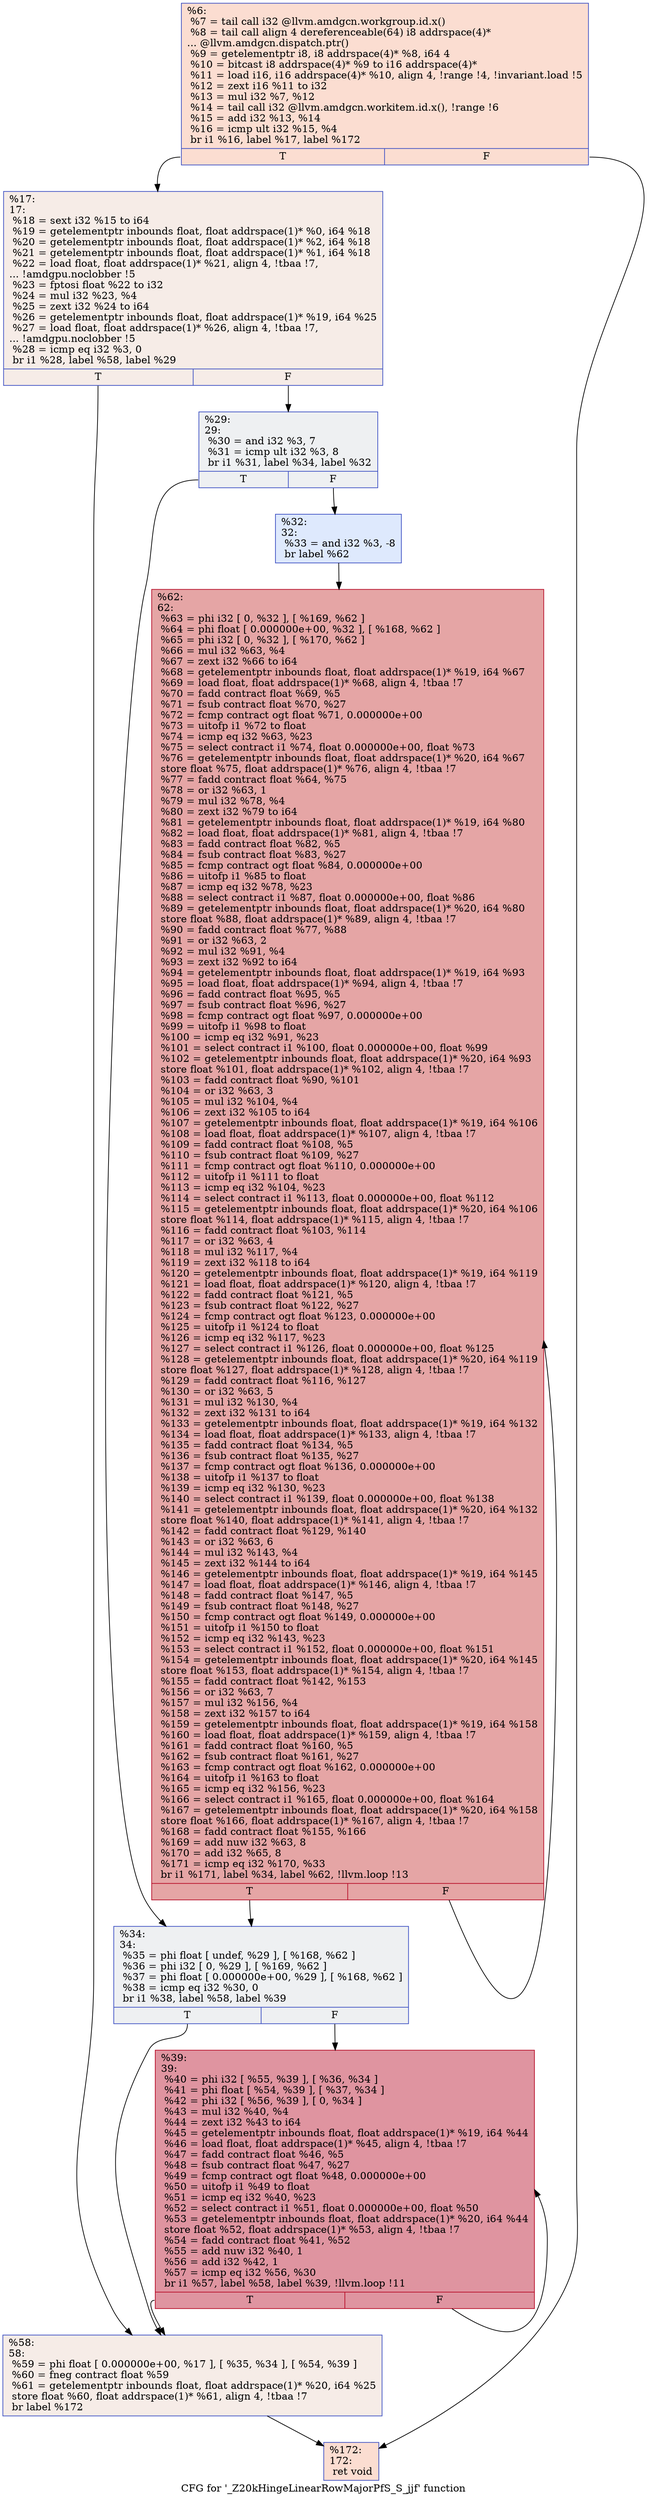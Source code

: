 digraph "CFG for '_Z20kHingeLinearRowMajorPfS_S_jjf' function" {
	label="CFG for '_Z20kHingeLinearRowMajorPfS_S_jjf' function";

	Node0x4b8eec0 [shape=record,color="#3d50c3ff", style=filled, fillcolor="#f7b39670",label="{%6:\l  %7 = tail call i32 @llvm.amdgcn.workgroup.id.x()\l  %8 = tail call align 4 dereferenceable(64) i8 addrspace(4)*\l... @llvm.amdgcn.dispatch.ptr()\l  %9 = getelementptr i8, i8 addrspace(4)* %8, i64 4\l  %10 = bitcast i8 addrspace(4)* %9 to i16 addrspace(4)*\l  %11 = load i16, i16 addrspace(4)* %10, align 4, !range !4, !invariant.load !5\l  %12 = zext i16 %11 to i32\l  %13 = mul i32 %7, %12\l  %14 = tail call i32 @llvm.amdgcn.workitem.id.x(), !range !6\l  %15 = add i32 %13, %14\l  %16 = icmp ult i32 %15, %4\l  br i1 %16, label %17, label %172\l|{<s0>T|<s1>F}}"];
	Node0x4b8eec0:s0 -> Node0x4b8f310;
	Node0x4b8eec0:s1 -> Node0x4b90ee0;
	Node0x4b8f310 [shape=record,color="#3d50c3ff", style=filled, fillcolor="#ead5c970",label="{%17:\l17:                                               \l  %18 = sext i32 %15 to i64\l  %19 = getelementptr inbounds float, float addrspace(1)* %0, i64 %18\l  %20 = getelementptr inbounds float, float addrspace(1)* %2, i64 %18\l  %21 = getelementptr inbounds float, float addrspace(1)* %1, i64 %18\l  %22 = load float, float addrspace(1)* %21, align 4, !tbaa !7,\l... !amdgpu.noclobber !5\l  %23 = fptosi float %22 to i32\l  %24 = mul i32 %23, %4\l  %25 = zext i32 %24 to i64\l  %26 = getelementptr inbounds float, float addrspace(1)* %19, i64 %25\l  %27 = load float, float addrspace(1)* %26, align 4, !tbaa !7,\l... !amdgpu.noclobber !5\l  %28 = icmp eq i32 %3, 0\l  br i1 %28, label %58, label %29\l|{<s0>T|<s1>F}}"];
	Node0x4b8f310:s0 -> Node0x4b923d0;
	Node0x4b8f310:s1 -> Node0x4b92460;
	Node0x4b92460 [shape=record,color="#3d50c3ff", style=filled, fillcolor="#d9dce170",label="{%29:\l29:                                               \l  %30 = and i32 %3, 7\l  %31 = icmp ult i32 %3, 8\l  br i1 %31, label %34, label %32\l|{<s0>T|<s1>F}}"];
	Node0x4b92460:s0 -> Node0x4b92720;
	Node0x4b92460:s1 -> Node0x4b92770;
	Node0x4b92770 [shape=record,color="#3d50c3ff", style=filled, fillcolor="#b5cdfa70",label="{%32:\l32:                                               \l  %33 = and i32 %3, -8\l  br label %62\l}"];
	Node0x4b92770 -> Node0x4b90e90;
	Node0x4b92720 [shape=record,color="#3d50c3ff", style=filled, fillcolor="#d9dce170",label="{%34:\l34:                                               \l  %35 = phi float [ undef, %29 ], [ %168, %62 ]\l  %36 = phi i32 [ 0, %29 ], [ %169, %62 ]\l  %37 = phi float [ 0.000000e+00, %29 ], [ %168, %62 ]\l  %38 = icmp eq i32 %30, 0\l  br i1 %38, label %58, label %39\l|{<s0>T|<s1>F}}"];
	Node0x4b92720:s0 -> Node0x4b923d0;
	Node0x4b92720:s1 -> Node0x4b93ce0;
	Node0x4b93ce0 [shape=record,color="#b70d28ff", style=filled, fillcolor="#b70d2870",label="{%39:\l39:                                               \l  %40 = phi i32 [ %55, %39 ], [ %36, %34 ]\l  %41 = phi float [ %54, %39 ], [ %37, %34 ]\l  %42 = phi i32 [ %56, %39 ], [ 0, %34 ]\l  %43 = mul i32 %40, %4\l  %44 = zext i32 %43 to i64\l  %45 = getelementptr inbounds float, float addrspace(1)* %19, i64 %44\l  %46 = load float, float addrspace(1)* %45, align 4, !tbaa !7\l  %47 = fadd contract float %46, %5\l  %48 = fsub contract float %47, %27\l  %49 = fcmp contract ogt float %48, 0.000000e+00\l  %50 = uitofp i1 %49 to float\l  %51 = icmp eq i32 %40, %23\l  %52 = select contract i1 %51, float 0.000000e+00, float %50\l  %53 = getelementptr inbounds float, float addrspace(1)* %20, i64 %44\l  store float %52, float addrspace(1)* %53, align 4, !tbaa !7\l  %54 = fadd contract float %41, %52\l  %55 = add nuw i32 %40, 1\l  %56 = add i32 %42, 1\l  %57 = icmp eq i32 %56, %30\l  br i1 %57, label %58, label %39, !llvm.loop !11\l|{<s0>T|<s1>F}}"];
	Node0x4b93ce0:s0 -> Node0x4b923d0;
	Node0x4b93ce0:s1 -> Node0x4b93ce0;
	Node0x4b923d0 [shape=record,color="#3d50c3ff", style=filled, fillcolor="#ead5c970",label="{%58:\l58:                                               \l  %59 = phi float [ 0.000000e+00, %17 ], [ %35, %34 ], [ %54, %39 ]\l  %60 = fneg contract float %59\l  %61 = getelementptr inbounds float, float addrspace(1)* %20, i64 %25\l  store float %60, float addrspace(1)* %61, align 4, !tbaa !7\l  br label %172\l}"];
	Node0x4b923d0 -> Node0x4b90ee0;
	Node0x4b90e90 [shape=record,color="#b70d28ff", style=filled, fillcolor="#c5333470",label="{%62:\l62:                                               \l  %63 = phi i32 [ 0, %32 ], [ %169, %62 ]\l  %64 = phi float [ 0.000000e+00, %32 ], [ %168, %62 ]\l  %65 = phi i32 [ 0, %32 ], [ %170, %62 ]\l  %66 = mul i32 %63, %4\l  %67 = zext i32 %66 to i64\l  %68 = getelementptr inbounds float, float addrspace(1)* %19, i64 %67\l  %69 = load float, float addrspace(1)* %68, align 4, !tbaa !7\l  %70 = fadd contract float %69, %5\l  %71 = fsub contract float %70, %27\l  %72 = fcmp contract ogt float %71, 0.000000e+00\l  %73 = uitofp i1 %72 to float\l  %74 = icmp eq i32 %63, %23\l  %75 = select contract i1 %74, float 0.000000e+00, float %73\l  %76 = getelementptr inbounds float, float addrspace(1)* %20, i64 %67\l  store float %75, float addrspace(1)* %76, align 4, !tbaa !7\l  %77 = fadd contract float %64, %75\l  %78 = or i32 %63, 1\l  %79 = mul i32 %78, %4\l  %80 = zext i32 %79 to i64\l  %81 = getelementptr inbounds float, float addrspace(1)* %19, i64 %80\l  %82 = load float, float addrspace(1)* %81, align 4, !tbaa !7\l  %83 = fadd contract float %82, %5\l  %84 = fsub contract float %83, %27\l  %85 = fcmp contract ogt float %84, 0.000000e+00\l  %86 = uitofp i1 %85 to float\l  %87 = icmp eq i32 %78, %23\l  %88 = select contract i1 %87, float 0.000000e+00, float %86\l  %89 = getelementptr inbounds float, float addrspace(1)* %20, i64 %80\l  store float %88, float addrspace(1)* %89, align 4, !tbaa !7\l  %90 = fadd contract float %77, %88\l  %91 = or i32 %63, 2\l  %92 = mul i32 %91, %4\l  %93 = zext i32 %92 to i64\l  %94 = getelementptr inbounds float, float addrspace(1)* %19, i64 %93\l  %95 = load float, float addrspace(1)* %94, align 4, !tbaa !7\l  %96 = fadd contract float %95, %5\l  %97 = fsub contract float %96, %27\l  %98 = fcmp contract ogt float %97, 0.000000e+00\l  %99 = uitofp i1 %98 to float\l  %100 = icmp eq i32 %91, %23\l  %101 = select contract i1 %100, float 0.000000e+00, float %99\l  %102 = getelementptr inbounds float, float addrspace(1)* %20, i64 %93\l  store float %101, float addrspace(1)* %102, align 4, !tbaa !7\l  %103 = fadd contract float %90, %101\l  %104 = or i32 %63, 3\l  %105 = mul i32 %104, %4\l  %106 = zext i32 %105 to i64\l  %107 = getelementptr inbounds float, float addrspace(1)* %19, i64 %106\l  %108 = load float, float addrspace(1)* %107, align 4, !tbaa !7\l  %109 = fadd contract float %108, %5\l  %110 = fsub contract float %109, %27\l  %111 = fcmp contract ogt float %110, 0.000000e+00\l  %112 = uitofp i1 %111 to float\l  %113 = icmp eq i32 %104, %23\l  %114 = select contract i1 %113, float 0.000000e+00, float %112\l  %115 = getelementptr inbounds float, float addrspace(1)* %20, i64 %106\l  store float %114, float addrspace(1)* %115, align 4, !tbaa !7\l  %116 = fadd contract float %103, %114\l  %117 = or i32 %63, 4\l  %118 = mul i32 %117, %4\l  %119 = zext i32 %118 to i64\l  %120 = getelementptr inbounds float, float addrspace(1)* %19, i64 %119\l  %121 = load float, float addrspace(1)* %120, align 4, !tbaa !7\l  %122 = fadd contract float %121, %5\l  %123 = fsub contract float %122, %27\l  %124 = fcmp contract ogt float %123, 0.000000e+00\l  %125 = uitofp i1 %124 to float\l  %126 = icmp eq i32 %117, %23\l  %127 = select contract i1 %126, float 0.000000e+00, float %125\l  %128 = getelementptr inbounds float, float addrspace(1)* %20, i64 %119\l  store float %127, float addrspace(1)* %128, align 4, !tbaa !7\l  %129 = fadd contract float %116, %127\l  %130 = or i32 %63, 5\l  %131 = mul i32 %130, %4\l  %132 = zext i32 %131 to i64\l  %133 = getelementptr inbounds float, float addrspace(1)* %19, i64 %132\l  %134 = load float, float addrspace(1)* %133, align 4, !tbaa !7\l  %135 = fadd contract float %134, %5\l  %136 = fsub contract float %135, %27\l  %137 = fcmp contract ogt float %136, 0.000000e+00\l  %138 = uitofp i1 %137 to float\l  %139 = icmp eq i32 %130, %23\l  %140 = select contract i1 %139, float 0.000000e+00, float %138\l  %141 = getelementptr inbounds float, float addrspace(1)* %20, i64 %132\l  store float %140, float addrspace(1)* %141, align 4, !tbaa !7\l  %142 = fadd contract float %129, %140\l  %143 = or i32 %63, 6\l  %144 = mul i32 %143, %4\l  %145 = zext i32 %144 to i64\l  %146 = getelementptr inbounds float, float addrspace(1)* %19, i64 %145\l  %147 = load float, float addrspace(1)* %146, align 4, !tbaa !7\l  %148 = fadd contract float %147, %5\l  %149 = fsub contract float %148, %27\l  %150 = fcmp contract ogt float %149, 0.000000e+00\l  %151 = uitofp i1 %150 to float\l  %152 = icmp eq i32 %143, %23\l  %153 = select contract i1 %152, float 0.000000e+00, float %151\l  %154 = getelementptr inbounds float, float addrspace(1)* %20, i64 %145\l  store float %153, float addrspace(1)* %154, align 4, !tbaa !7\l  %155 = fadd contract float %142, %153\l  %156 = or i32 %63, 7\l  %157 = mul i32 %156, %4\l  %158 = zext i32 %157 to i64\l  %159 = getelementptr inbounds float, float addrspace(1)* %19, i64 %158\l  %160 = load float, float addrspace(1)* %159, align 4, !tbaa !7\l  %161 = fadd contract float %160, %5\l  %162 = fsub contract float %161, %27\l  %163 = fcmp contract ogt float %162, 0.000000e+00\l  %164 = uitofp i1 %163 to float\l  %165 = icmp eq i32 %156, %23\l  %166 = select contract i1 %165, float 0.000000e+00, float %164\l  %167 = getelementptr inbounds float, float addrspace(1)* %20, i64 %158\l  store float %166, float addrspace(1)* %167, align 4, !tbaa !7\l  %168 = fadd contract float %155, %166\l  %169 = add nuw i32 %63, 8\l  %170 = add i32 %65, 8\l  %171 = icmp eq i32 %170, %33\l  br i1 %171, label %34, label %62, !llvm.loop !13\l|{<s0>T|<s1>F}}"];
	Node0x4b90e90:s0 -> Node0x4b92720;
	Node0x4b90e90:s1 -> Node0x4b90e90;
	Node0x4b90ee0 [shape=record,color="#3d50c3ff", style=filled, fillcolor="#f7b39670",label="{%172:\l172:                                              \l  ret void\l}"];
}
